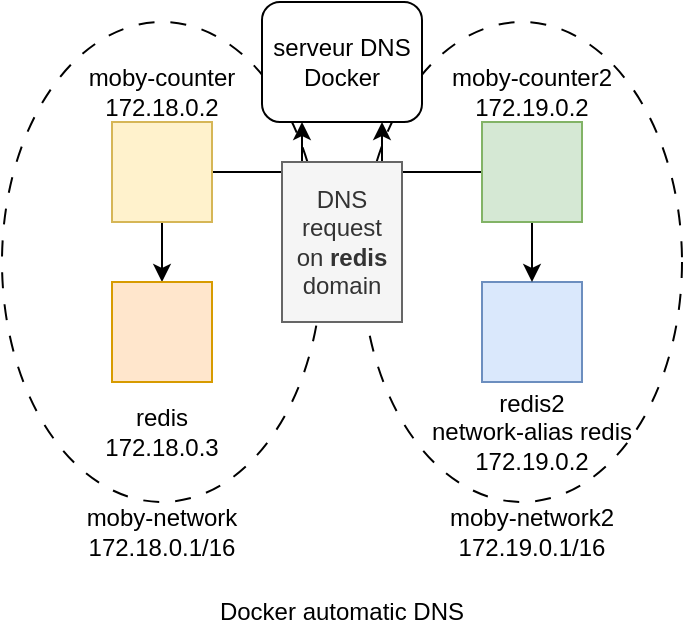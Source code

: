 <mxfile version="24.7.17">
  <diagram name="Page-1" id="9nS6Nalt8qF6VQF2Vatm">
    <mxGraphModel dx="555" dy="363" grid="1" gridSize="10" guides="1" tooltips="1" connect="1" arrows="1" fold="1" page="1" pageScale="1" pageWidth="827" pageHeight="1169" math="0" shadow="0">
      <root>
        <mxCell id="0" />
        <mxCell id="1" parent="0" />
        <mxCell id="gRbxm3WSAX4777lx8NaK-19" value="" style="ellipse;whiteSpace=wrap;html=1;strokeWidth=1;dashed=1;dashPattern=8 8;fillColor=none;" vertex="1" parent="1">
          <mxGeometry x="430" y="230" width="160" height="240" as="geometry" />
        </mxCell>
        <mxCell id="gRbxm3WSAX4777lx8NaK-5" value="" style="ellipse;whiteSpace=wrap;html=1;strokeWidth=1;dashed=1;dashPattern=8 8;fillColor=none;" vertex="1" parent="1">
          <mxGeometry x="250" y="230" width="160" height="240" as="geometry" />
        </mxCell>
        <mxCell id="gRbxm3WSAX4777lx8NaK-8" value="&lt;div&gt;moby-network&lt;/div&gt;&lt;div&gt;172.18.0.1/16&lt;/div&gt;" style="text;html=1;align=center;verticalAlign=middle;whiteSpace=wrap;rounded=0;" vertex="1" parent="1">
          <mxGeometry x="285" y="470" width="90" height="30" as="geometry" />
        </mxCell>
        <mxCell id="gRbxm3WSAX4777lx8NaK-21" style="edgeStyle=orthogonalEdgeStyle;rounded=0;orthogonalLoop=1;jettySize=auto;html=1;exitX=0.5;exitY=1;exitDx=0;exitDy=0;entryX=0.5;entryY=0;entryDx=0;entryDy=0;" edge="1" parent="1" source="gRbxm3WSAX4777lx8NaK-11" target="gRbxm3WSAX4777lx8NaK-20">
          <mxGeometry relative="1" as="geometry" />
        </mxCell>
        <mxCell id="gRbxm3WSAX4777lx8NaK-25" style="edgeStyle=orthogonalEdgeStyle;rounded=0;orthogonalLoop=1;jettySize=auto;html=1;exitX=1;exitY=0.5;exitDx=0;exitDy=0;entryX=0.25;entryY=1;entryDx=0;entryDy=0;" edge="1" parent="1" source="gRbxm3WSAX4777lx8NaK-11" target="gRbxm3WSAX4777lx8NaK-23">
          <mxGeometry relative="1" as="geometry" />
        </mxCell>
        <mxCell id="gRbxm3WSAX4777lx8NaK-11" value="" style="whiteSpace=wrap;html=1;aspect=fixed;fillColor=#fff2cc;strokeColor=#d6b656;" vertex="1" parent="1">
          <mxGeometry x="305" y="280" width="50" height="50" as="geometry" />
        </mxCell>
        <mxCell id="gRbxm3WSAX4777lx8NaK-12" value="" style="whiteSpace=wrap;html=1;aspect=fixed;fillColor=#dae8fc;strokeColor=#6c8ebf;" vertex="1" parent="1">
          <mxGeometry x="490" y="360" width="50" height="50" as="geometry" />
        </mxCell>
        <mxCell id="gRbxm3WSAX4777lx8NaK-22" style="edgeStyle=orthogonalEdgeStyle;rounded=0;orthogonalLoop=1;jettySize=auto;html=1;exitX=0.5;exitY=1;exitDx=0;exitDy=0;entryX=0.5;entryY=0;entryDx=0;entryDy=0;" edge="1" parent="1" source="gRbxm3WSAX4777lx8NaK-13" target="gRbxm3WSAX4777lx8NaK-12">
          <mxGeometry relative="1" as="geometry" />
        </mxCell>
        <mxCell id="gRbxm3WSAX4777lx8NaK-26" style="edgeStyle=orthogonalEdgeStyle;rounded=0;orthogonalLoop=1;jettySize=auto;html=1;exitX=0;exitY=0.5;exitDx=0;exitDy=0;entryX=0.75;entryY=1;entryDx=0;entryDy=0;" edge="1" parent="1" source="gRbxm3WSAX4777lx8NaK-13" target="gRbxm3WSAX4777lx8NaK-23">
          <mxGeometry relative="1" as="geometry" />
        </mxCell>
        <mxCell id="gRbxm3WSAX4777lx8NaK-13" value="" style="whiteSpace=wrap;html=1;aspect=fixed;fillColor=#d5e8d4;strokeColor=#82b366;" vertex="1" parent="1">
          <mxGeometry x="490" y="280" width="50" height="50" as="geometry" />
        </mxCell>
        <mxCell id="gRbxm3WSAX4777lx8NaK-18" value="&lt;div&gt;Docker automatic DNS&lt;br&gt;&lt;/div&gt;" style="text;html=1;align=center;verticalAlign=middle;whiteSpace=wrap;rounded=0;" vertex="1" parent="1">
          <mxGeometry x="320" y="510" width="200" height="30" as="geometry" />
        </mxCell>
        <mxCell id="gRbxm3WSAX4777lx8NaK-20" value="" style="whiteSpace=wrap;html=1;aspect=fixed;fillColor=#ffe6cc;strokeColor=#d79b00;" vertex="1" parent="1">
          <mxGeometry x="305" y="360" width="50" height="50" as="geometry" />
        </mxCell>
        <mxCell id="gRbxm3WSAX4777lx8NaK-23" value="&lt;div&gt;serveur DNS&lt;/div&gt;&lt;div&gt;Docker&lt;/div&gt;" style="rounded=1;whiteSpace=wrap;html=1;" vertex="1" parent="1">
          <mxGeometry x="380" y="220" width="80" height="60" as="geometry" />
        </mxCell>
        <mxCell id="gRbxm3WSAX4777lx8NaK-28" value="&lt;div&gt;moby-network2&lt;/div&gt;&lt;div&gt;172.19.0.1/16&lt;/div&gt;" style="text;html=1;align=center;verticalAlign=middle;whiteSpace=wrap;rounded=0;" vertex="1" parent="1">
          <mxGeometry x="470" y="470" width="90" height="30" as="geometry" />
        </mxCell>
        <mxCell id="gRbxm3WSAX4777lx8NaK-29" value="&lt;div&gt;moby-counter2&lt;/div&gt;&lt;div&gt;172.19.0.2&lt;/div&gt;" style="text;html=1;align=center;verticalAlign=middle;whiteSpace=wrap;rounded=0;" vertex="1" parent="1">
          <mxGeometry x="470" y="250" width="90" height="30" as="geometry" />
        </mxCell>
        <mxCell id="gRbxm3WSAX4777lx8NaK-30" value="&lt;div&gt;redis2&lt;br&gt;network-alias redis&lt;br&gt;&lt;/div&gt;&lt;div&gt;172.19.0.2&lt;/div&gt;" style="text;html=1;align=center;verticalAlign=middle;whiteSpace=wrap;rounded=0;" vertex="1" parent="1">
          <mxGeometry x="460" y="420" width="110" height="30" as="geometry" />
        </mxCell>
        <mxCell id="gRbxm3WSAX4777lx8NaK-31" value="&lt;div&gt;redis&lt;br&gt;&lt;/div&gt;&lt;div&gt;172.18.0.3&lt;/div&gt;" style="text;html=1;align=center;verticalAlign=middle;whiteSpace=wrap;rounded=0;" vertex="1" parent="1">
          <mxGeometry x="275" y="420" width="110" height="30" as="geometry" />
        </mxCell>
        <mxCell id="gRbxm3WSAX4777lx8NaK-32" value="&lt;div&gt;moby-counter&lt;/div&gt;&lt;div&gt;172.18.0.2&lt;/div&gt;" style="text;html=1;align=center;verticalAlign=middle;whiteSpace=wrap;rounded=0;" vertex="1" parent="1">
          <mxGeometry x="285" y="250" width="90" height="30" as="geometry" />
        </mxCell>
        <mxCell id="gRbxm3WSAX4777lx8NaK-33" value="DNS request&lt;br&gt;on &lt;b&gt;redis&lt;/b&gt; domain" style="text;html=1;align=center;verticalAlign=middle;whiteSpace=wrap;rounded=0;fillColor=#f5f5f5;fontColor=#333333;strokeColor=#666666;" vertex="1" parent="1">
          <mxGeometry x="390" y="300" width="60" height="80" as="geometry" />
        </mxCell>
      </root>
    </mxGraphModel>
  </diagram>
</mxfile>
